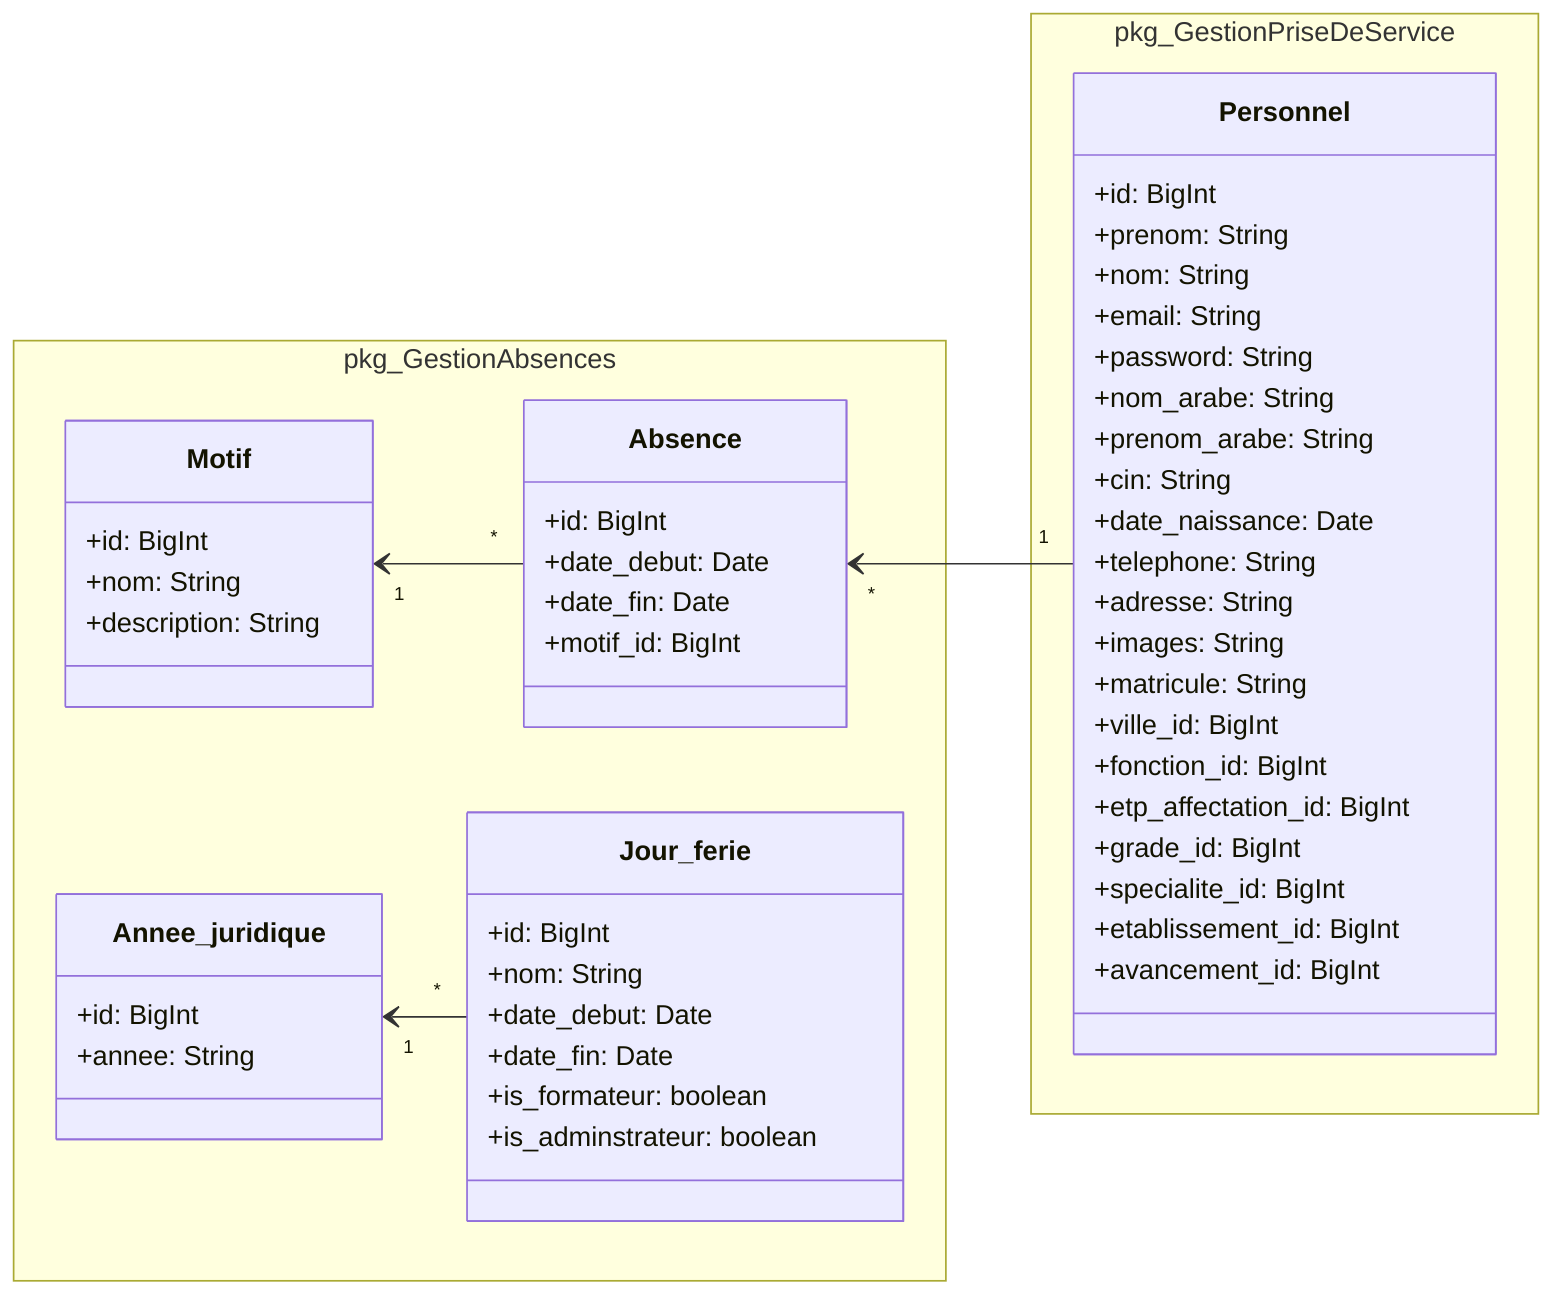 classDiagram
    direction RL

namespace pkg_GestionPriseDeService {
    class Personnel {
        +id: BigInt
        +prenom: String
        +nom: String
        +email: String
        +password: String
        +nom_arabe: String
        +prenom_arabe: String
        +cin: String
        +date_naissance: Date
        +telephone: String
        +adresse: String
        +images: String
        +matricule: String
        +ville_id: BigInt
        +fonction_id: BigInt
        +etp_affectation_id: BigInt
        +grade_id: BigInt
        +specialite_id: BigInt
        +etablissement_id: BigInt
        +avancement_id: BigInt
    }
}

namespace pkg_GestionAbsences {

    class Absence {
        +id: BigInt
        +date_debut: Date
        +date_fin: Date
        +motif_id: BigInt
    }

    class Motif {
        +id: BigInt
        +nom: String
        +description: String
    }

    class Jour_ferie {
        +id: BigInt
        +nom: String
        +date_debut: Date
        +date_fin: Date
        +is_formateur: boolean
        +is_adminstrateur: boolean
    }

    class Annee_juridique {
        +id: BigInt
        +annee: String
    }
}

    Personnel "1" --> "*" Absence 
    Absence "*" --> "1" Motif 
    Jour_ferie "*" --> "1" Annee_juridique